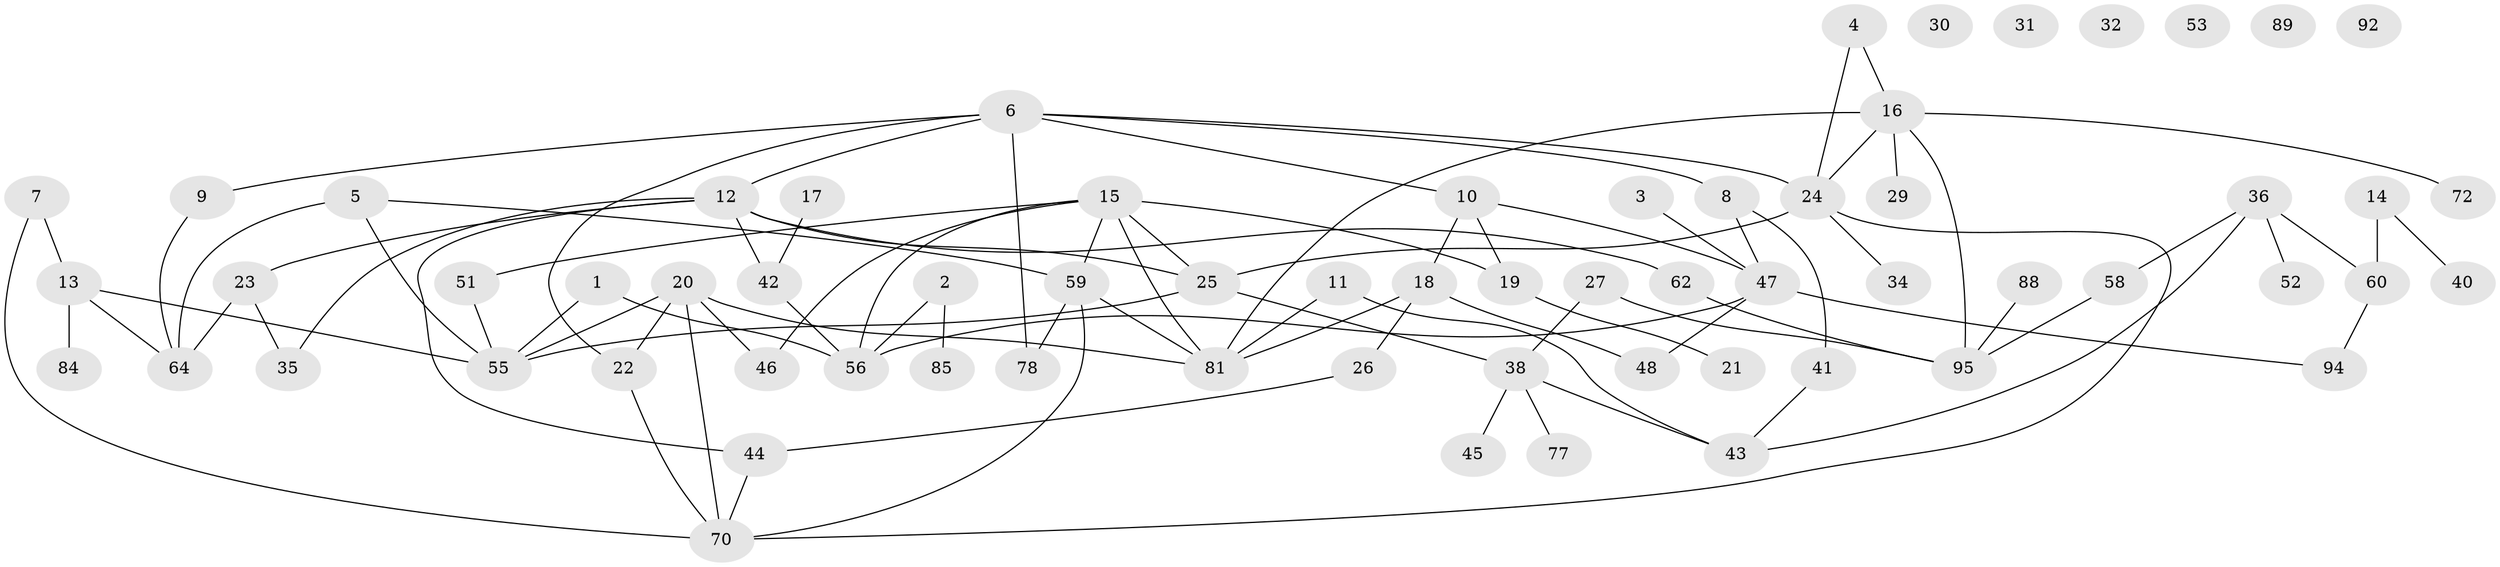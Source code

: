// original degree distribution, {2: 0.25773195876288657, 1: 0.18556701030927836, 3: 0.27835051546391754, 7: 0.020618556701030927, 6: 0.041237113402061855, 4: 0.12371134020618557, 5: 0.030927835051546393, 0: 0.061855670103092786}
// Generated by graph-tools (version 1.1) at 2025/41/03/06/25 10:41:24]
// undirected, 66 vertices, 92 edges
graph export_dot {
graph [start="1"]
  node [color=gray90,style=filled];
  1 [super="+76"];
  2;
  3;
  4;
  5;
  6 [super="+49"];
  7 [super="+86"];
  8;
  9;
  10 [super="+69"];
  11;
  12 [super="+79"];
  13 [super="+68"];
  14 [super="+67"];
  15 [super="+66"];
  16 [super="+39"];
  17 [super="+50"];
  18 [super="+28"];
  19 [super="+82"];
  20;
  21;
  22 [super="+97"];
  23 [super="+75"];
  24 [super="+57"];
  25 [super="+33"];
  26 [super="+37"];
  27;
  29;
  30;
  31;
  32;
  34;
  35;
  36 [super="+80"];
  38 [super="+73"];
  40;
  41 [super="+87"];
  42;
  43 [super="+65"];
  44;
  45;
  46;
  47 [super="+54"];
  48;
  51 [super="+83"];
  52;
  53;
  55 [super="+91"];
  56 [super="+61"];
  58;
  59 [super="+63"];
  60;
  62 [super="+90"];
  64 [super="+71"];
  70 [super="+74"];
  72;
  77;
  78;
  81 [super="+93"];
  84;
  85;
  88;
  89;
  92;
  94;
  95 [super="+96"];
  1 -- 55;
  1 -- 56;
  2 -- 85;
  2 -- 56;
  3 -- 47;
  4 -- 16;
  4 -- 24;
  5 -- 55;
  5 -- 59;
  5 -- 64;
  6 -- 8;
  6 -- 10;
  6 -- 12;
  6 -- 22;
  6 -- 24;
  6 -- 78;
  6 -- 9;
  7 -- 13;
  7 -- 70;
  8 -- 41;
  8 -- 47;
  9 -- 64;
  10 -- 47;
  10 -- 18;
  10 -- 19;
  11 -- 43;
  11 -- 81;
  12 -- 42;
  12 -- 25;
  12 -- 35;
  12 -- 44;
  12 -- 23;
  12 -- 62;
  13 -- 84;
  13 -- 64;
  13 -- 55;
  14 -- 60;
  14 -- 40;
  15 -- 25;
  15 -- 81;
  15 -- 51;
  15 -- 19 [weight=2];
  15 -- 56;
  15 -- 59;
  15 -- 46;
  16 -- 72;
  16 -- 81;
  16 -- 24;
  16 -- 29;
  16 -- 95;
  17 -- 42;
  18 -- 48;
  18 -- 81;
  18 -- 26;
  19 -- 21;
  20 -- 46;
  20 -- 55;
  20 -- 70;
  20 -- 81;
  20 -- 22;
  22 -- 70;
  23 -- 35;
  23 -- 64 [weight=2];
  24 -- 25;
  24 -- 34;
  24 -- 70;
  25 -- 55;
  25 -- 38;
  26 -- 44;
  27 -- 38;
  27 -- 95;
  36 -- 52;
  36 -- 58;
  36 -- 43;
  36 -- 60;
  38 -- 45;
  38 -- 77;
  38 -- 43;
  41 -- 43;
  42 -- 56;
  44 -- 70;
  47 -- 48;
  47 -- 94;
  47 -- 56;
  51 -- 55;
  58 -- 95;
  59 -- 70;
  59 -- 78;
  59 -- 81;
  60 -- 94;
  62 -- 95;
  88 -- 95;
}
